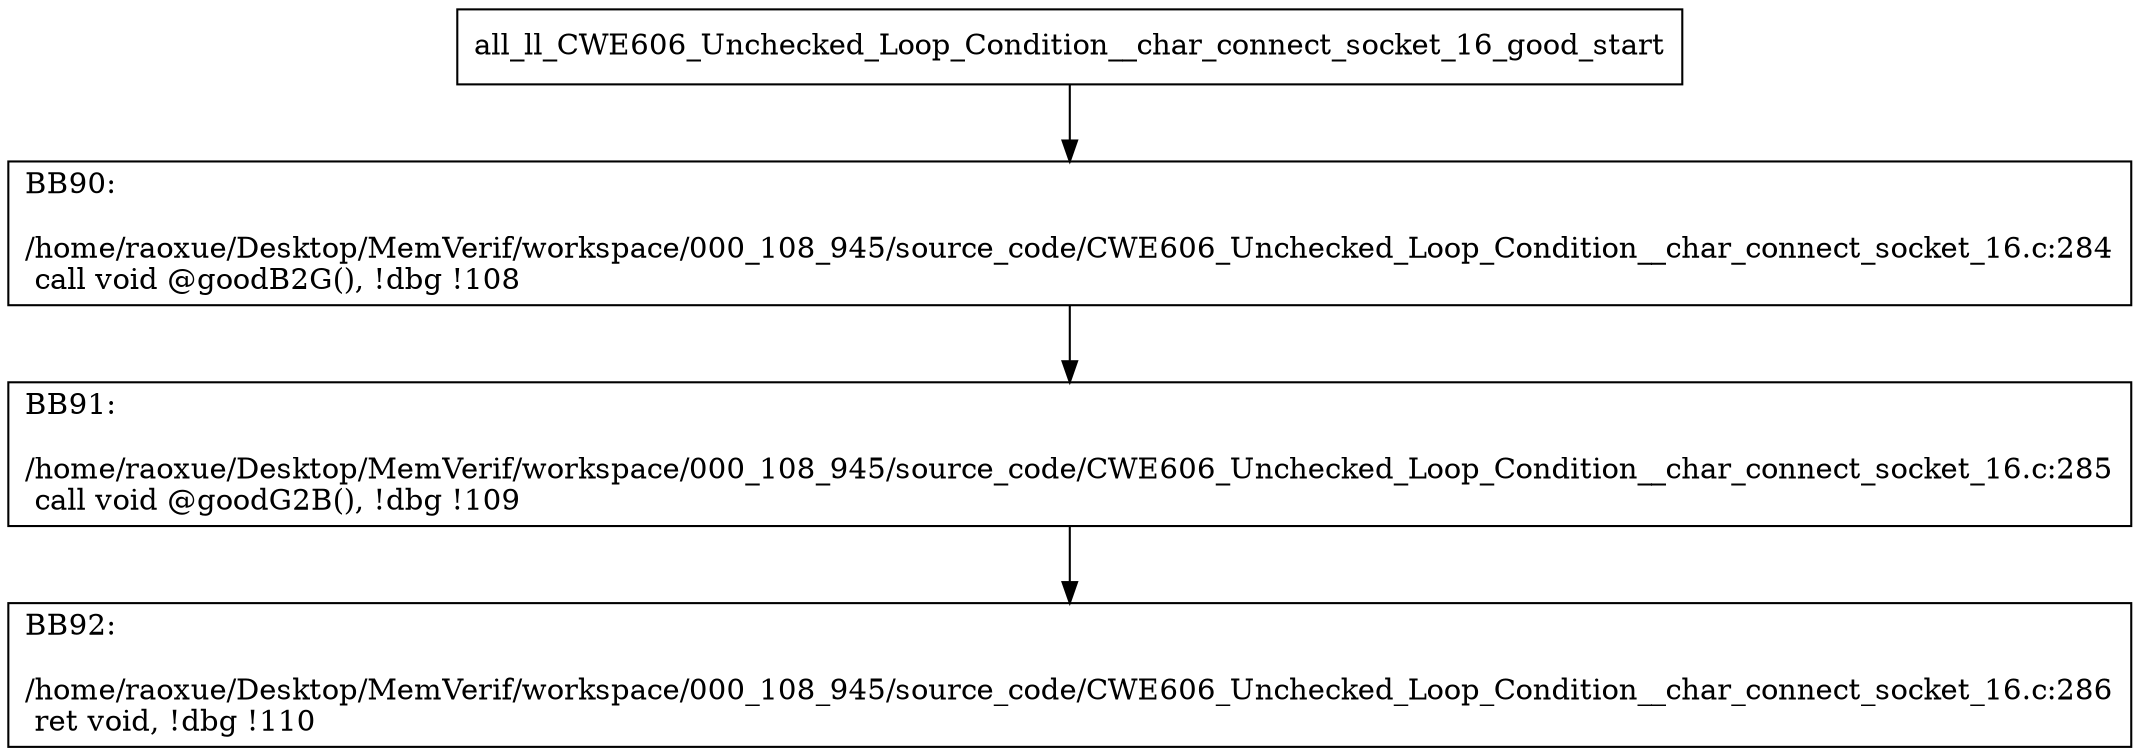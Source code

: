 digraph "CFG for'all_ll_CWE606_Unchecked_Loop_Condition__char_connect_socket_16_good' function" {
	BBall_ll_CWE606_Unchecked_Loop_Condition__char_connect_socket_16_good_start[shape=record,label="{all_ll_CWE606_Unchecked_Loop_Condition__char_connect_socket_16_good_start}"];
	BBall_ll_CWE606_Unchecked_Loop_Condition__char_connect_socket_16_good_start-> all_ll_CWE606_Unchecked_Loop_Condition__char_connect_socket_16_goodBB90;
	all_ll_CWE606_Unchecked_Loop_Condition__char_connect_socket_16_goodBB90 [shape=record, label="{BB90:\l\l/home/raoxue/Desktop/MemVerif/workspace/000_108_945/source_code/CWE606_Unchecked_Loop_Condition__char_connect_socket_16.c:284\l
  call void @goodB2G(), !dbg !108\l
}"];
	all_ll_CWE606_Unchecked_Loop_Condition__char_connect_socket_16_goodBB90-> all_ll_CWE606_Unchecked_Loop_Condition__char_connect_socket_16_goodBB91;
	all_ll_CWE606_Unchecked_Loop_Condition__char_connect_socket_16_goodBB91 [shape=record, label="{BB91:\l\l/home/raoxue/Desktop/MemVerif/workspace/000_108_945/source_code/CWE606_Unchecked_Loop_Condition__char_connect_socket_16.c:285\l
  call void @goodG2B(), !dbg !109\l
}"];
	all_ll_CWE606_Unchecked_Loop_Condition__char_connect_socket_16_goodBB91-> all_ll_CWE606_Unchecked_Loop_Condition__char_connect_socket_16_goodBB92;
	all_ll_CWE606_Unchecked_Loop_Condition__char_connect_socket_16_goodBB92 [shape=record, label="{BB92:\l\l/home/raoxue/Desktop/MemVerif/workspace/000_108_945/source_code/CWE606_Unchecked_Loop_Condition__char_connect_socket_16.c:286\l
  ret void, !dbg !110\l
}"];
}
